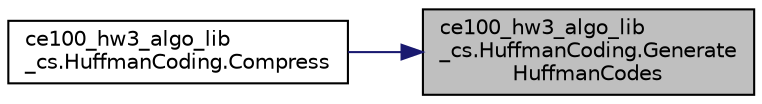 digraph "ce100_hw3_algo_lib_cs.HuffmanCoding.GenerateHuffmanCodes"
{
 // INTERACTIVE_SVG=YES
 // LATEX_PDF_SIZE
  edge [fontname="Helvetica",fontsize="10",labelfontname="Helvetica",labelfontsize="10"];
  node [fontname="Helvetica",fontsize="10",shape=record];
  rankdir="RL";
  Node1 [label="ce100_hw3_algo_lib\l_cs.HuffmanCoding.Generate\lHuffmanCodes",height=0.2,width=0.4,color="black", fillcolor="grey75", style="filled", fontcolor="black",tooltip=" "];
  Node1 -> Node2 [dir="back",color="midnightblue",fontsize="10",style="solid",fontname="Helvetica"];
  Node2 [label="ce100_hw3_algo_lib\l_cs.HuffmanCoding.Compress",height=0.2,width=0.4,color="black", fillcolor="white", style="filled",URL="$db/db2/a00020.html#a9ee06d4149a24953729761d439dcba5b",tooltip=" "];
}
